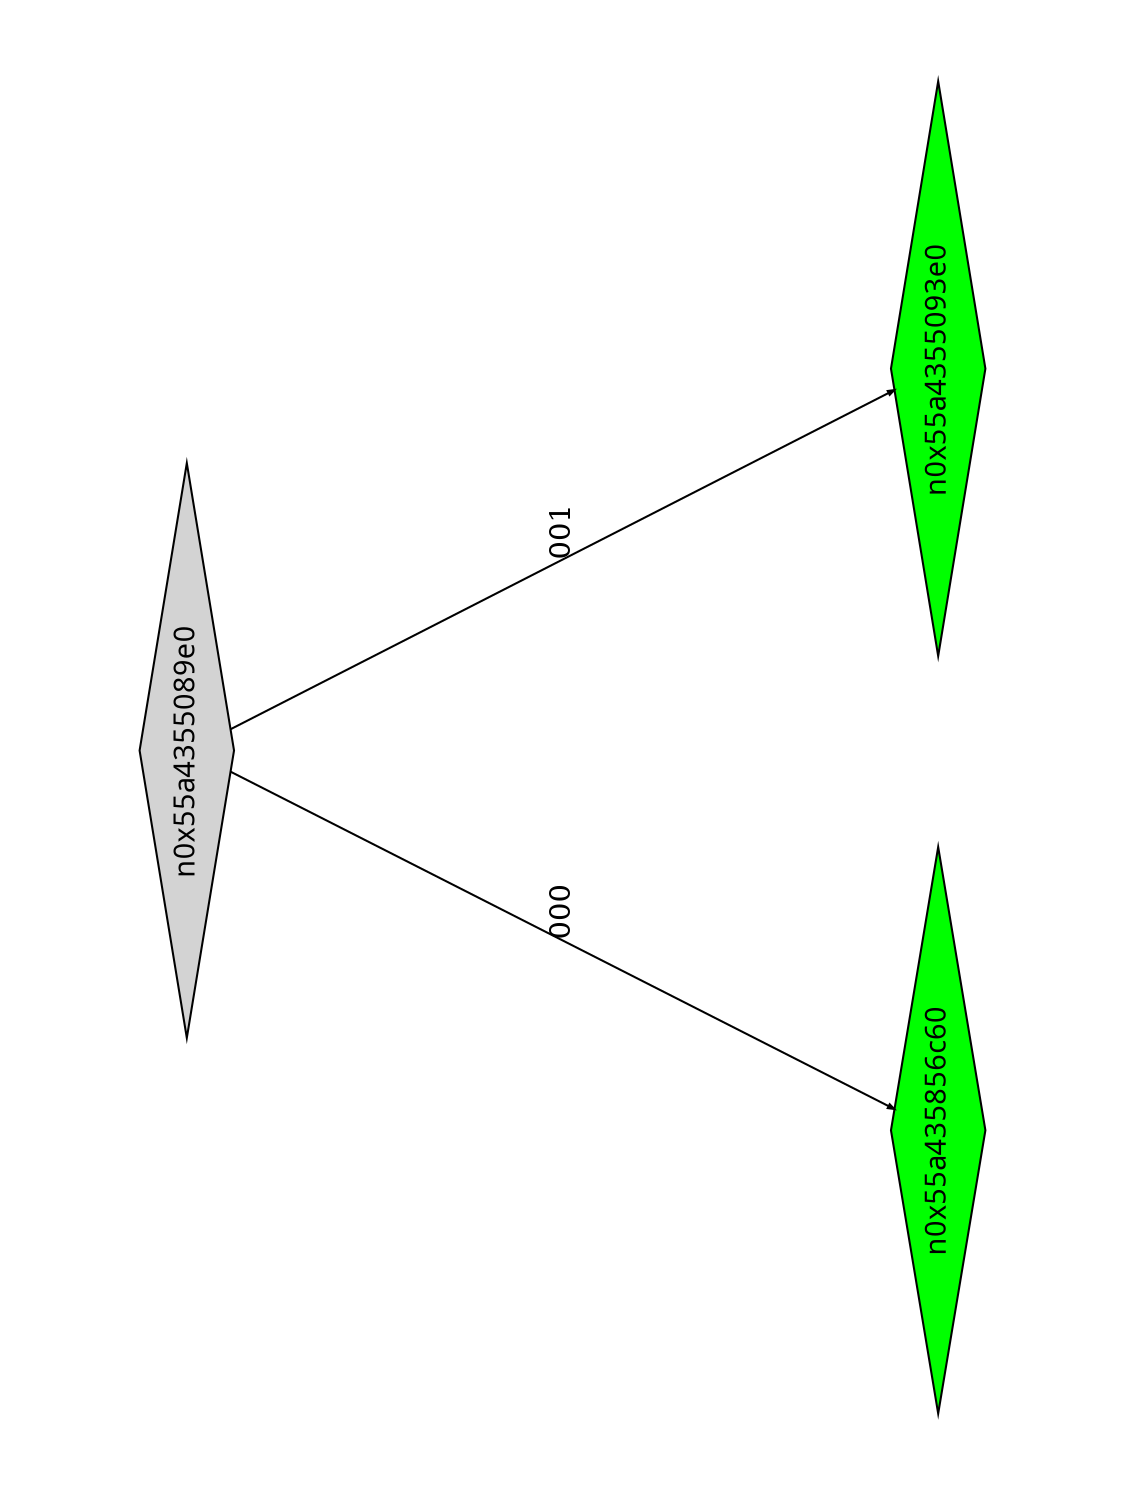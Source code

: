 digraph G {
	size="10,7.5";
	ratio=fill;
	rotate=90;
	center = "true";
	node [style="filled",width=.1,height=.1,fontname="Terminus"]
	edge [arrowsize=.3]
	n0x55a4355089e0 [shape=diamond];
	n0x55a4355089e0 -> n0x55a435856c60 [label=000];
	n0x55a4355089e0 -> n0x55a4355093e0 [label=001];
	n0x55a4355093e0 [shape=diamond,fillcolor=green];
	n0x55a435856c60 [shape=diamond,fillcolor=green];
}
